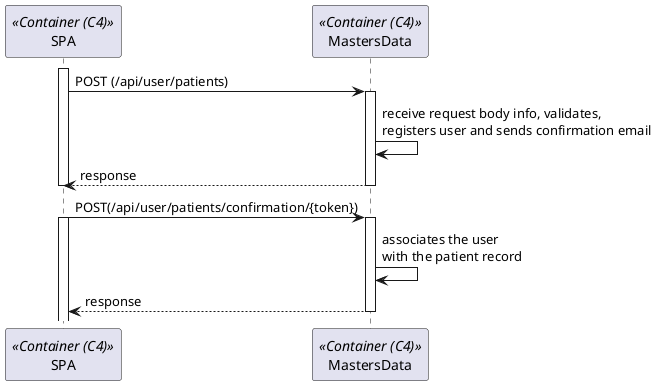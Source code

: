 ```plantuml
@startuml Process_View
participant "SPA" as FE <<Container (C4)>>
participant "MastersData" as BE <<Container (C4)>>

activate FE
FE -> BE: POST (/api/user/patients)
activate BE
BE -> BE: receive request body info, validates, \nregisters user and sends confirmation email
return response
deactivate BE
deactivate FE
FE -> BE: POST(/api/user/patients/confirmation/{token})
activate FE
activate BE
BE -> BE : associates the user\nwith the patient record
return response
deactivate BE
@enduml
```